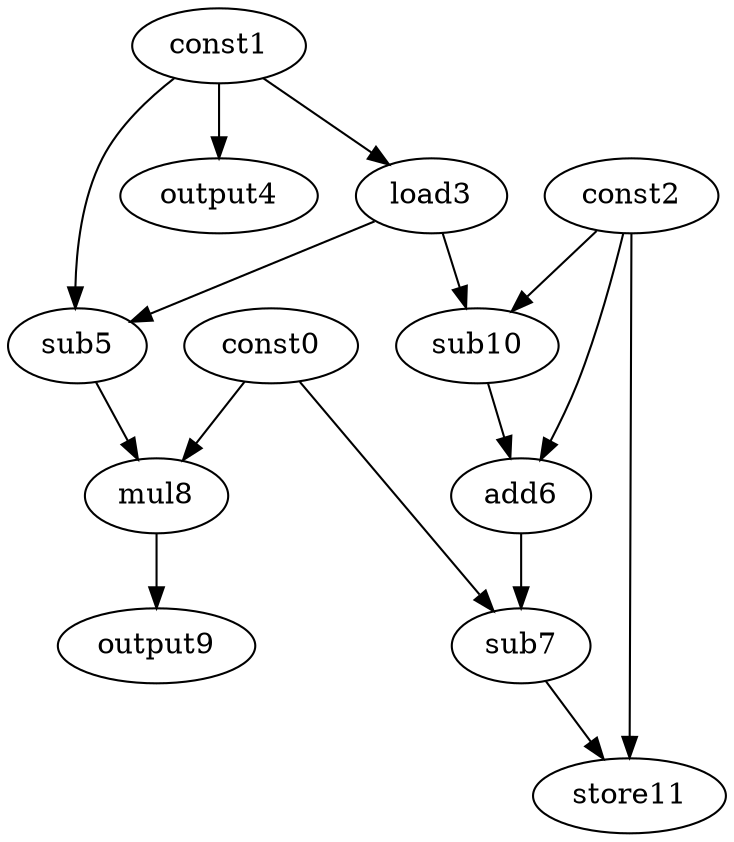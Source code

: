 digraph G { 
const0[opcode=const]; 
const1[opcode=const]; 
const2[opcode=const]; 
load3[opcode=load]; 
output4[opcode=output]; 
sub5[opcode=sub]; 
add6[opcode=add]; 
sub7[opcode=sub]; 
mul8[opcode=mul]; 
output9[opcode=output]; 
sub10[opcode=sub]; 
store11[opcode=store]; 
const1->load3[operand=0];
const1->output4[operand=0];
const1->sub5[operand=0];
load3->sub5[operand=1];
const2->sub10[operand=0];
load3->sub10[operand=1];
sub10->add6[operand=0];
const2->add6[operand=1];
const0->mul8[operand=0];
sub5->mul8[operand=1];
const0->sub7[operand=0];
add6->sub7[operand=1];
mul8->output9[operand=0];
const2->store11[operand=0];
sub7->store11[operand=1];
}
